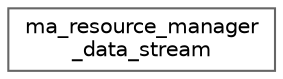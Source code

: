 digraph "Graphical Class Hierarchy"
{
 // LATEX_PDF_SIZE
  bgcolor="transparent";
  edge [fontname=Helvetica,fontsize=10,labelfontname=Helvetica,labelfontsize=10];
  node [fontname=Helvetica,fontsize=10,shape=box,height=0.2,width=0.4];
  rankdir="LR";
  Node0 [id="Node000000",label="ma_resource_manager\l_data_stream",height=0.2,width=0.4,color="grey40", fillcolor="white", style="filled",URL="$structma__resource__manager__data__stream.html",tooltip=" "];
}
